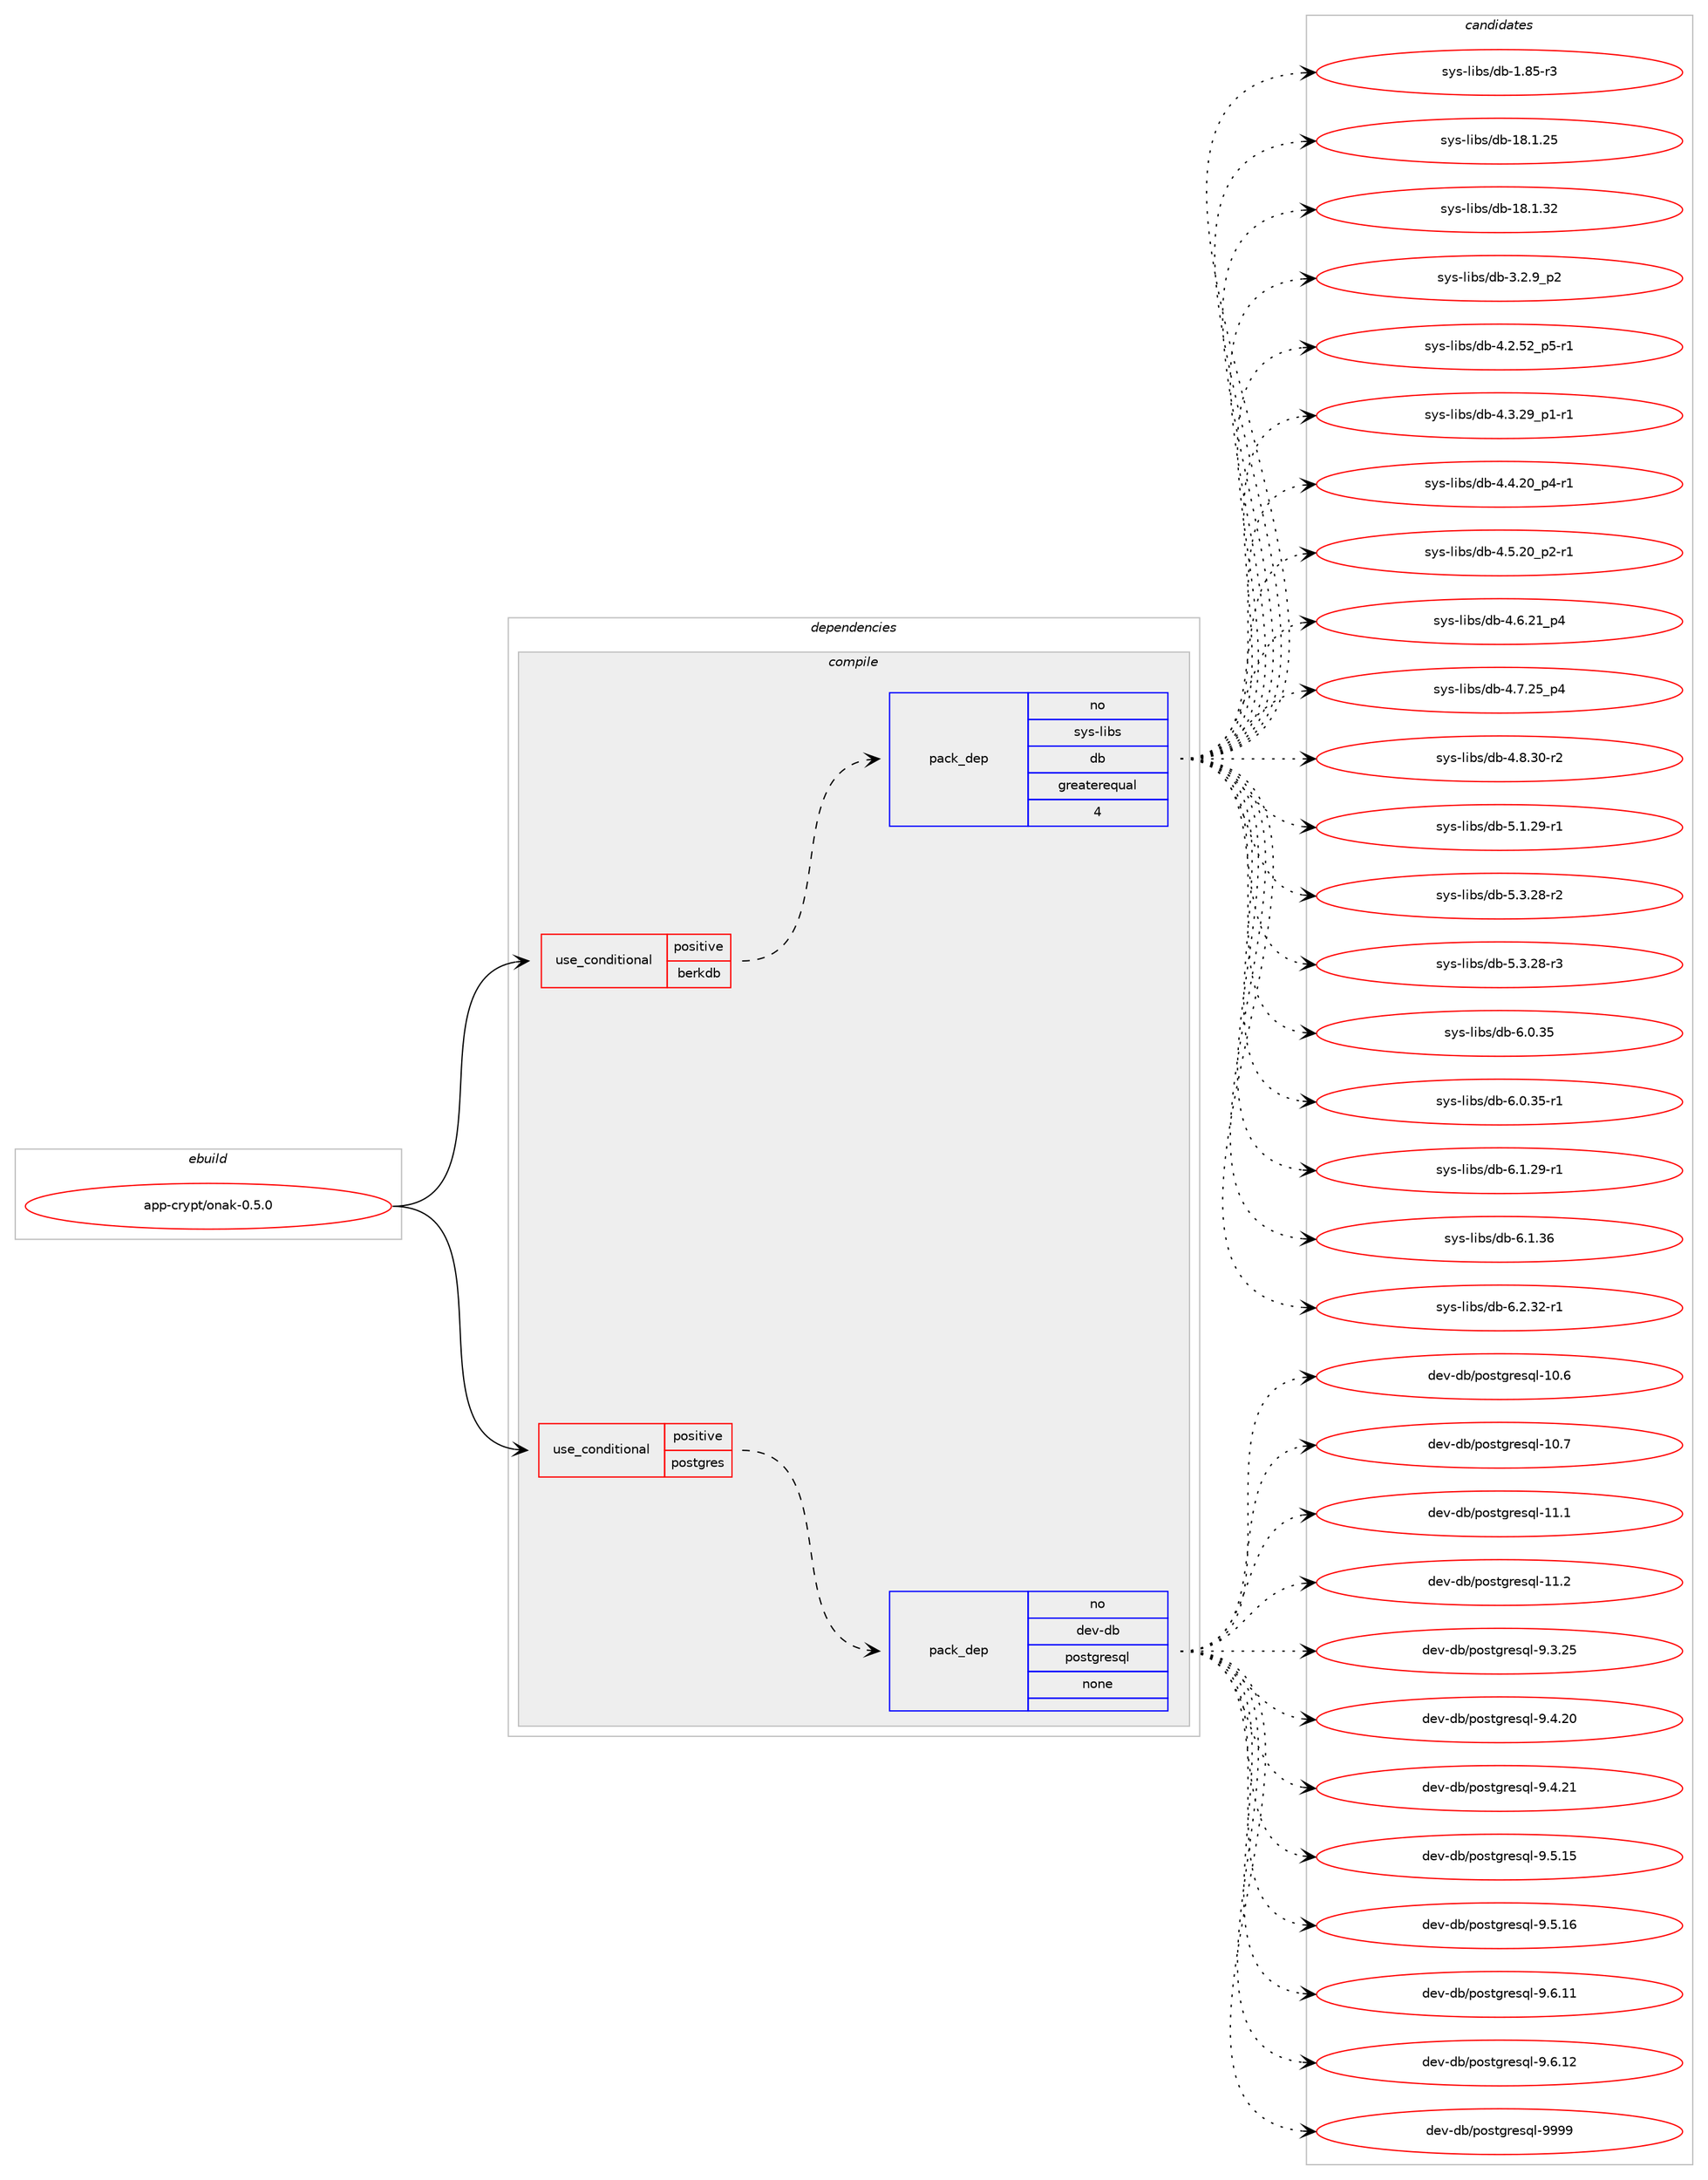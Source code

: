 digraph prolog {

# *************
# Graph options
# *************

newrank=true;
concentrate=true;
compound=true;
graph [rankdir=LR,fontname=Helvetica,fontsize=10,ranksep=1.5];#, ranksep=2.5, nodesep=0.2];
edge  [arrowhead=vee];
node  [fontname=Helvetica,fontsize=10];

# **********
# The ebuild
# **********

subgraph cluster_leftcol {
color=gray;
rank=same;
label=<<i>ebuild</i>>;
id [label="app-crypt/onak-0.5.0", color=red, width=4, href="../app-crypt/onak-0.5.0.svg"];
}

# ****************
# The dependencies
# ****************

subgraph cluster_midcol {
color=gray;
label=<<i>dependencies</i>>;
subgraph cluster_compile {
fillcolor="#eeeeee";
style=filled;
label=<<i>compile</i>>;
subgraph cond347853 {
dependency1276523 [label=<<TABLE BORDER="0" CELLBORDER="1" CELLSPACING="0" CELLPADDING="4"><TR><TD ROWSPAN="3" CELLPADDING="10">use_conditional</TD></TR><TR><TD>positive</TD></TR><TR><TD>berkdb</TD></TR></TABLE>>, shape=none, color=red];
subgraph pack908821 {
dependency1276524 [label=<<TABLE BORDER="0" CELLBORDER="1" CELLSPACING="0" CELLPADDING="4" WIDTH="220"><TR><TD ROWSPAN="6" CELLPADDING="30">pack_dep</TD></TR><TR><TD WIDTH="110">no</TD></TR><TR><TD>sys-libs</TD></TR><TR><TD>db</TD></TR><TR><TD>greaterequal</TD></TR><TR><TD>4</TD></TR></TABLE>>, shape=none, color=blue];
}
dependency1276523:e -> dependency1276524:w [weight=20,style="dashed",arrowhead="vee"];
}
id:e -> dependency1276523:w [weight=20,style="solid",arrowhead="vee"];
subgraph cond347854 {
dependency1276525 [label=<<TABLE BORDER="0" CELLBORDER="1" CELLSPACING="0" CELLPADDING="4"><TR><TD ROWSPAN="3" CELLPADDING="10">use_conditional</TD></TR><TR><TD>positive</TD></TR><TR><TD>postgres</TD></TR></TABLE>>, shape=none, color=red];
subgraph pack908822 {
dependency1276526 [label=<<TABLE BORDER="0" CELLBORDER="1" CELLSPACING="0" CELLPADDING="4" WIDTH="220"><TR><TD ROWSPAN="6" CELLPADDING="30">pack_dep</TD></TR><TR><TD WIDTH="110">no</TD></TR><TR><TD>dev-db</TD></TR><TR><TD>postgresql</TD></TR><TR><TD>none</TD></TR><TR><TD></TD></TR></TABLE>>, shape=none, color=blue];
}
dependency1276525:e -> dependency1276526:w [weight=20,style="dashed",arrowhead="vee"];
}
id:e -> dependency1276525:w [weight=20,style="solid",arrowhead="vee"];
}
subgraph cluster_compileandrun {
fillcolor="#eeeeee";
style=filled;
label=<<i>compile and run</i>>;
}
subgraph cluster_run {
fillcolor="#eeeeee";
style=filled;
label=<<i>run</i>>;
}
}

# **************
# The candidates
# **************

subgraph cluster_choices {
rank=same;
color=gray;
label=<<i>candidates</i>>;

subgraph choice908821 {
color=black;
nodesep=1;
choice1151211154510810598115471009845494656534511451 [label="sys-libs/db-1.85-r3", color=red, width=4,href="../sys-libs/db-1.85-r3.svg"];
choice115121115451081059811547100984549564649465053 [label="sys-libs/db-18.1.25", color=red, width=4,href="../sys-libs/db-18.1.25.svg"];
choice115121115451081059811547100984549564649465150 [label="sys-libs/db-18.1.32", color=red, width=4,href="../sys-libs/db-18.1.32.svg"];
choice115121115451081059811547100984551465046579511250 [label="sys-libs/db-3.2.9_p2", color=red, width=4,href="../sys-libs/db-3.2.9_p2.svg"];
choice115121115451081059811547100984552465046535095112534511449 [label="sys-libs/db-4.2.52_p5-r1", color=red, width=4,href="../sys-libs/db-4.2.52_p5-r1.svg"];
choice115121115451081059811547100984552465146505795112494511449 [label="sys-libs/db-4.3.29_p1-r1", color=red, width=4,href="../sys-libs/db-4.3.29_p1-r1.svg"];
choice115121115451081059811547100984552465246504895112524511449 [label="sys-libs/db-4.4.20_p4-r1", color=red, width=4,href="../sys-libs/db-4.4.20_p4-r1.svg"];
choice115121115451081059811547100984552465346504895112504511449 [label="sys-libs/db-4.5.20_p2-r1", color=red, width=4,href="../sys-libs/db-4.5.20_p2-r1.svg"];
choice11512111545108105981154710098455246544650499511252 [label="sys-libs/db-4.6.21_p4", color=red, width=4,href="../sys-libs/db-4.6.21_p4.svg"];
choice11512111545108105981154710098455246554650539511252 [label="sys-libs/db-4.7.25_p4", color=red, width=4,href="../sys-libs/db-4.7.25_p4.svg"];
choice11512111545108105981154710098455246564651484511450 [label="sys-libs/db-4.8.30-r2", color=red, width=4,href="../sys-libs/db-4.8.30-r2.svg"];
choice11512111545108105981154710098455346494650574511449 [label="sys-libs/db-5.1.29-r1", color=red, width=4,href="../sys-libs/db-5.1.29-r1.svg"];
choice11512111545108105981154710098455346514650564511450 [label="sys-libs/db-5.3.28-r2", color=red, width=4,href="../sys-libs/db-5.3.28-r2.svg"];
choice11512111545108105981154710098455346514650564511451 [label="sys-libs/db-5.3.28-r3", color=red, width=4,href="../sys-libs/db-5.3.28-r3.svg"];
choice1151211154510810598115471009845544648465153 [label="sys-libs/db-6.0.35", color=red, width=4,href="../sys-libs/db-6.0.35.svg"];
choice11512111545108105981154710098455446484651534511449 [label="sys-libs/db-6.0.35-r1", color=red, width=4,href="../sys-libs/db-6.0.35-r1.svg"];
choice11512111545108105981154710098455446494650574511449 [label="sys-libs/db-6.1.29-r1", color=red, width=4,href="../sys-libs/db-6.1.29-r1.svg"];
choice1151211154510810598115471009845544649465154 [label="sys-libs/db-6.1.36", color=red, width=4,href="../sys-libs/db-6.1.36.svg"];
choice11512111545108105981154710098455446504651504511449 [label="sys-libs/db-6.2.32-r1", color=red, width=4,href="../sys-libs/db-6.2.32-r1.svg"];
dependency1276524:e -> choice1151211154510810598115471009845494656534511451:w [style=dotted,weight="100"];
dependency1276524:e -> choice115121115451081059811547100984549564649465053:w [style=dotted,weight="100"];
dependency1276524:e -> choice115121115451081059811547100984549564649465150:w [style=dotted,weight="100"];
dependency1276524:e -> choice115121115451081059811547100984551465046579511250:w [style=dotted,weight="100"];
dependency1276524:e -> choice115121115451081059811547100984552465046535095112534511449:w [style=dotted,weight="100"];
dependency1276524:e -> choice115121115451081059811547100984552465146505795112494511449:w [style=dotted,weight="100"];
dependency1276524:e -> choice115121115451081059811547100984552465246504895112524511449:w [style=dotted,weight="100"];
dependency1276524:e -> choice115121115451081059811547100984552465346504895112504511449:w [style=dotted,weight="100"];
dependency1276524:e -> choice11512111545108105981154710098455246544650499511252:w [style=dotted,weight="100"];
dependency1276524:e -> choice11512111545108105981154710098455246554650539511252:w [style=dotted,weight="100"];
dependency1276524:e -> choice11512111545108105981154710098455246564651484511450:w [style=dotted,weight="100"];
dependency1276524:e -> choice11512111545108105981154710098455346494650574511449:w [style=dotted,weight="100"];
dependency1276524:e -> choice11512111545108105981154710098455346514650564511450:w [style=dotted,weight="100"];
dependency1276524:e -> choice11512111545108105981154710098455346514650564511451:w [style=dotted,weight="100"];
dependency1276524:e -> choice1151211154510810598115471009845544648465153:w [style=dotted,weight="100"];
dependency1276524:e -> choice11512111545108105981154710098455446484651534511449:w [style=dotted,weight="100"];
dependency1276524:e -> choice11512111545108105981154710098455446494650574511449:w [style=dotted,weight="100"];
dependency1276524:e -> choice1151211154510810598115471009845544649465154:w [style=dotted,weight="100"];
dependency1276524:e -> choice11512111545108105981154710098455446504651504511449:w [style=dotted,weight="100"];
}
subgraph choice908822 {
color=black;
nodesep=1;
choice1001011184510098471121111151161031141011151131084549484654 [label="dev-db/postgresql-10.6", color=red, width=4,href="../dev-db/postgresql-10.6.svg"];
choice1001011184510098471121111151161031141011151131084549484655 [label="dev-db/postgresql-10.7", color=red, width=4,href="../dev-db/postgresql-10.7.svg"];
choice1001011184510098471121111151161031141011151131084549494649 [label="dev-db/postgresql-11.1", color=red, width=4,href="../dev-db/postgresql-11.1.svg"];
choice1001011184510098471121111151161031141011151131084549494650 [label="dev-db/postgresql-11.2", color=red, width=4,href="../dev-db/postgresql-11.2.svg"];
choice10010111845100984711211111511610311410111511310845574651465053 [label="dev-db/postgresql-9.3.25", color=red, width=4,href="../dev-db/postgresql-9.3.25.svg"];
choice10010111845100984711211111511610311410111511310845574652465048 [label="dev-db/postgresql-9.4.20", color=red, width=4,href="../dev-db/postgresql-9.4.20.svg"];
choice10010111845100984711211111511610311410111511310845574652465049 [label="dev-db/postgresql-9.4.21", color=red, width=4,href="../dev-db/postgresql-9.4.21.svg"];
choice10010111845100984711211111511610311410111511310845574653464953 [label="dev-db/postgresql-9.5.15", color=red, width=4,href="../dev-db/postgresql-9.5.15.svg"];
choice10010111845100984711211111511610311410111511310845574653464954 [label="dev-db/postgresql-9.5.16", color=red, width=4,href="../dev-db/postgresql-9.5.16.svg"];
choice10010111845100984711211111511610311410111511310845574654464949 [label="dev-db/postgresql-9.6.11", color=red, width=4,href="../dev-db/postgresql-9.6.11.svg"];
choice10010111845100984711211111511610311410111511310845574654464950 [label="dev-db/postgresql-9.6.12", color=red, width=4,href="../dev-db/postgresql-9.6.12.svg"];
choice1001011184510098471121111151161031141011151131084557575757 [label="dev-db/postgresql-9999", color=red, width=4,href="../dev-db/postgresql-9999.svg"];
dependency1276526:e -> choice1001011184510098471121111151161031141011151131084549484654:w [style=dotted,weight="100"];
dependency1276526:e -> choice1001011184510098471121111151161031141011151131084549484655:w [style=dotted,weight="100"];
dependency1276526:e -> choice1001011184510098471121111151161031141011151131084549494649:w [style=dotted,weight="100"];
dependency1276526:e -> choice1001011184510098471121111151161031141011151131084549494650:w [style=dotted,weight="100"];
dependency1276526:e -> choice10010111845100984711211111511610311410111511310845574651465053:w [style=dotted,weight="100"];
dependency1276526:e -> choice10010111845100984711211111511610311410111511310845574652465048:w [style=dotted,weight="100"];
dependency1276526:e -> choice10010111845100984711211111511610311410111511310845574652465049:w [style=dotted,weight="100"];
dependency1276526:e -> choice10010111845100984711211111511610311410111511310845574653464953:w [style=dotted,weight="100"];
dependency1276526:e -> choice10010111845100984711211111511610311410111511310845574653464954:w [style=dotted,weight="100"];
dependency1276526:e -> choice10010111845100984711211111511610311410111511310845574654464949:w [style=dotted,weight="100"];
dependency1276526:e -> choice10010111845100984711211111511610311410111511310845574654464950:w [style=dotted,weight="100"];
dependency1276526:e -> choice1001011184510098471121111151161031141011151131084557575757:w [style=dotted,weight="100"];
}
}

}
